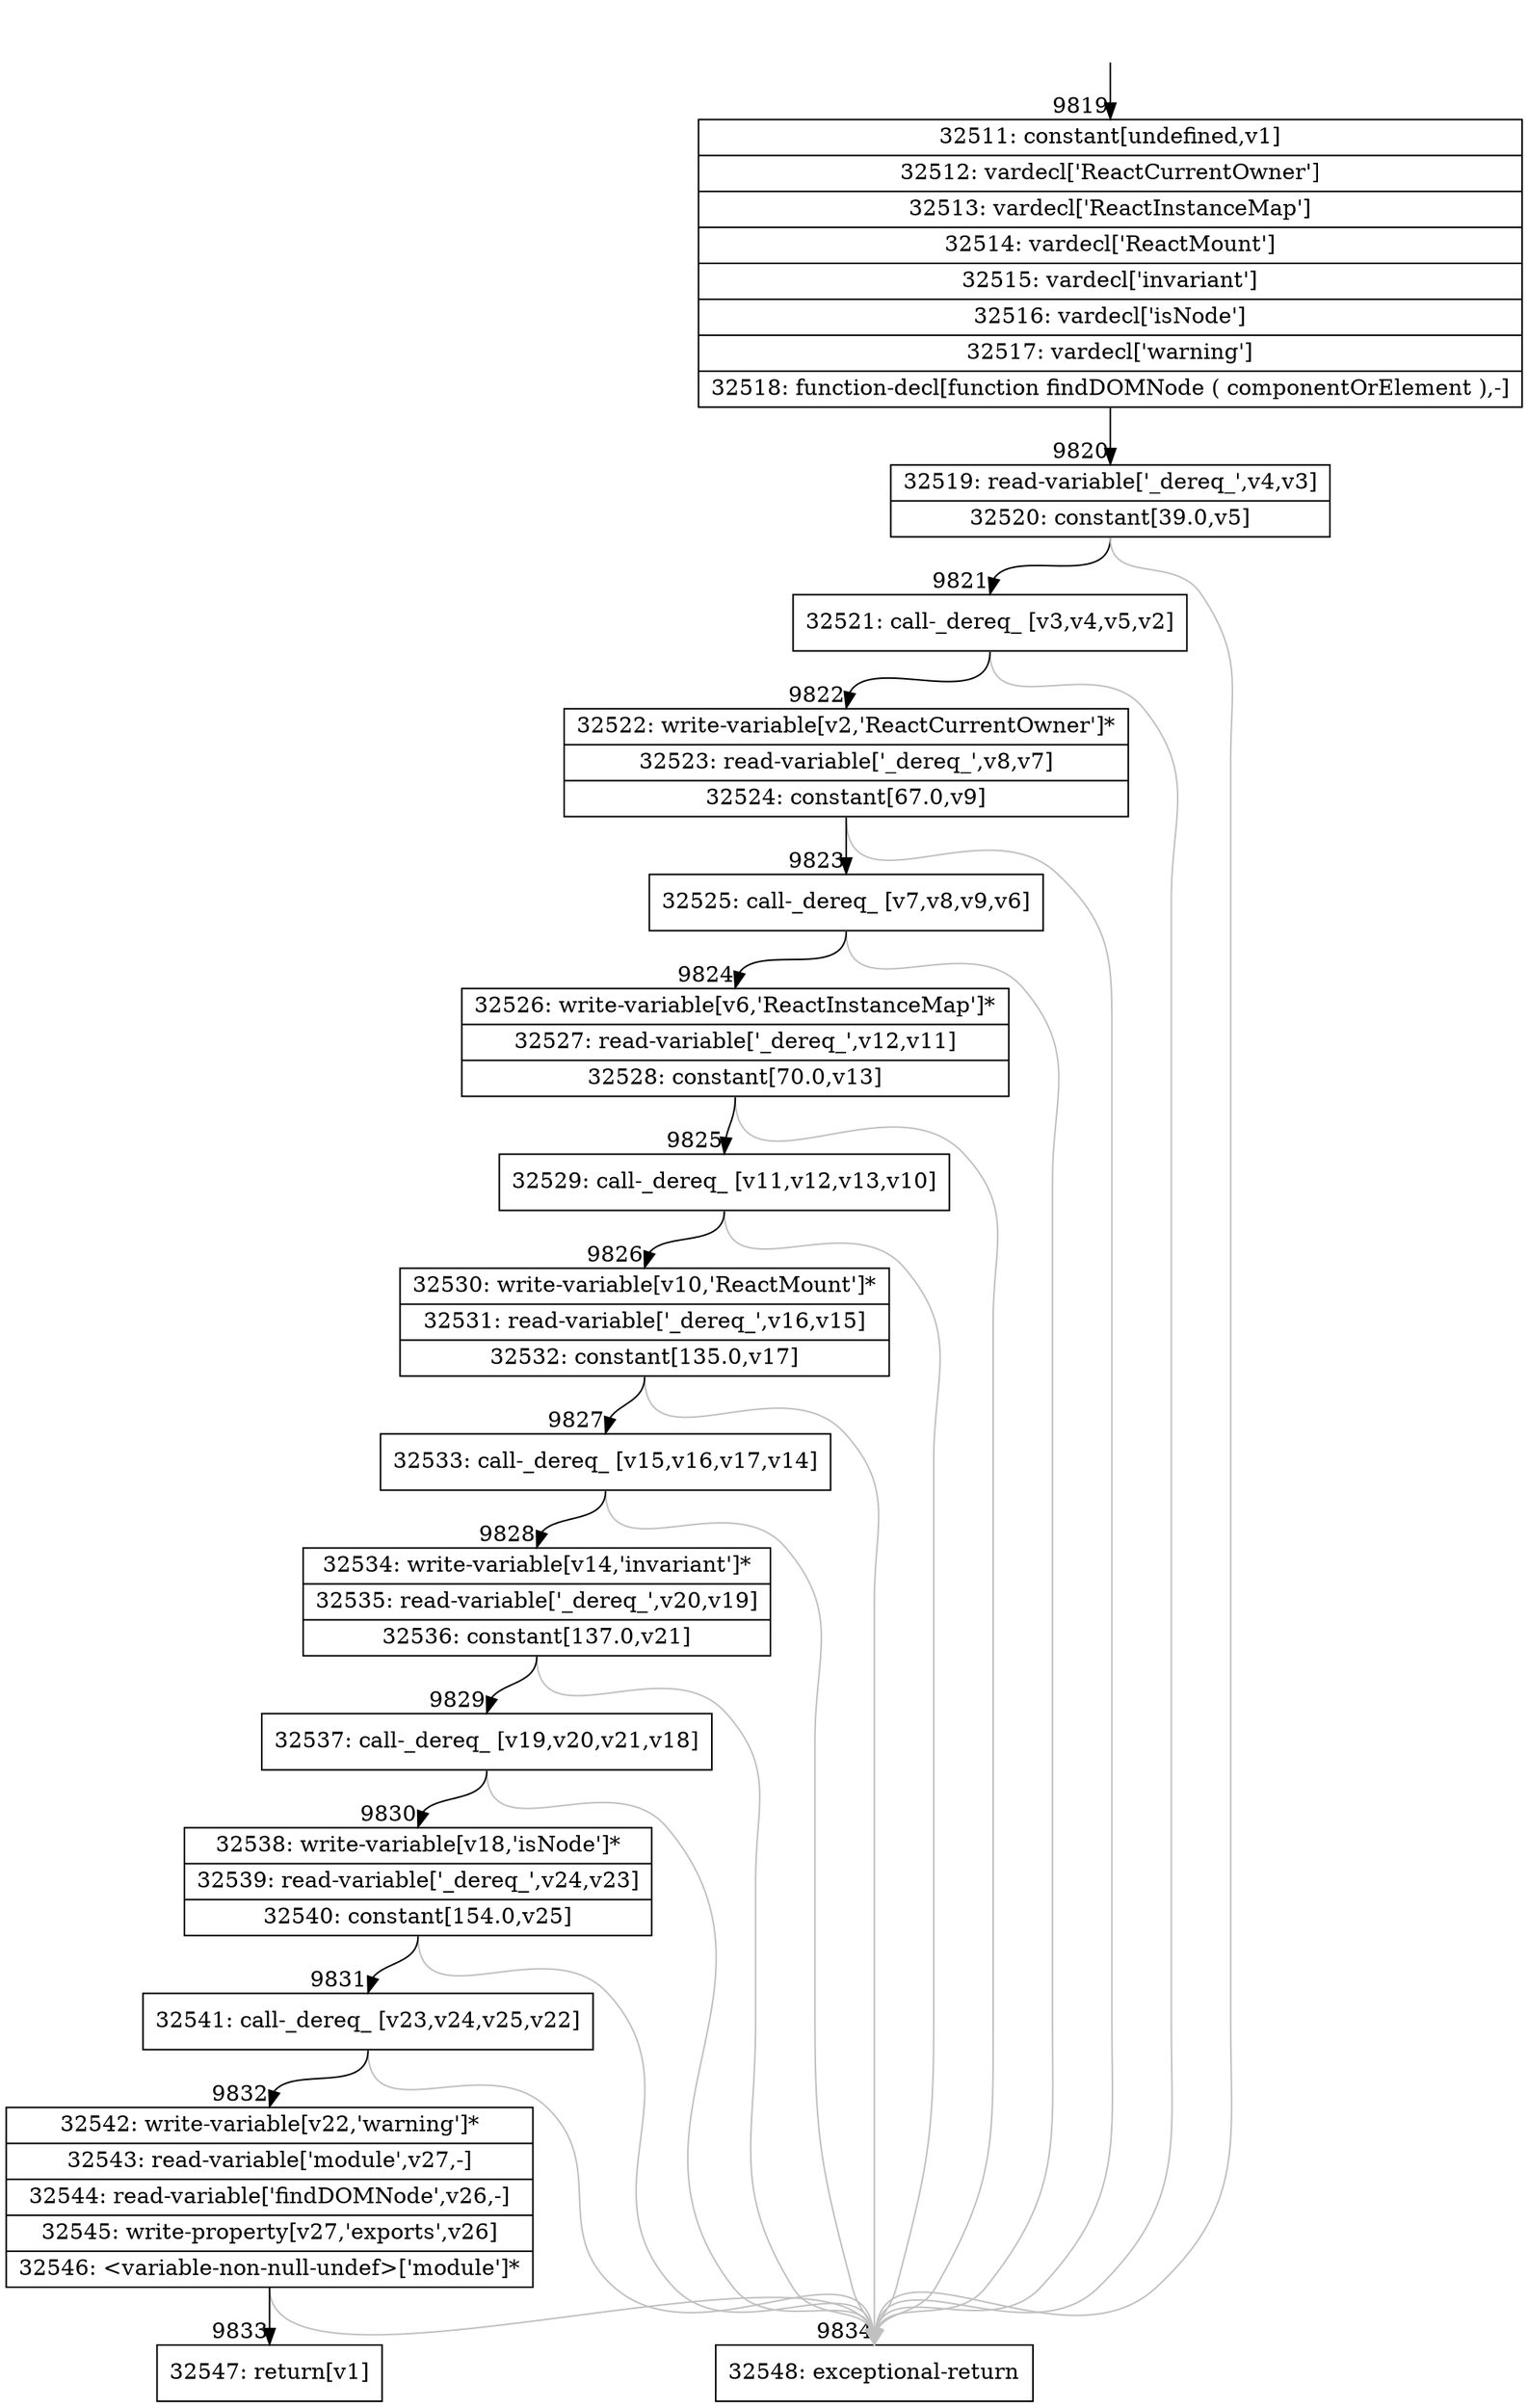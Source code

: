 digraph {
rankdir="TD"
BB_entry727[shape=none,label=""];
BB_entry727 -> BB9819 [tailport=s, headport=n, headlabel="    9819"]
BB9819 [shape=record label="{32511: constant[undefined,v1]|32512: vardecl['ReactCurrentOwner']|32513: vardecl['ReactInstanceMap']|32514: vardecl['ReactMount']|32515: vardecl['invariant']|32516: vardecl['isNode']|32517: vardecl['warning']|32518: function-decl[function findDOMNode ( componentOrElement ),-]}" ] 
BB9819 -> BB9820 [tailport=s, headport=n, headlabel="      9820"]
BB9820 [shape=record label="{32519: read-variable['_dereq_',v4,v3]|32520: constant[39.0,v5]}" ] 
BB9820 -> BB9821 [tailport=s, headport=n, headlabel="      9821"]
BB9820 -> BB9834 [tailport=s, headport=n, color=gray, headlabel="      9834"]
BB9821 [shape=record label="{32521: call-_dereq_ [v3,v4,v5,v2]}" ] 
BB9821 -> BB9822 [tailport=s, headport=n, headlabel="      9822"]
BB9821 -> BB9834 [tailport=s, headport=n, color=gray]
BB9822 [shape=record label="{32522: write-variable[v2,'ReactCurrentOwner']*|32523: read-variable['_dereq_',v8,v7]|32524: constant[67.0,v9]}" ] 
BB9822 -> BB9823 [tailport=s, headport=n, headlabel="      9823"]
BB9822 -> BB9834 [tailport=s, headport=n, color=gray]
BB9823 [shape=record label="{32525: call-_dereq_ [v7,v8,v9,v6]}" ] 
BB9823 -> BB9824 [tailport=s, headport=n, headlabel="      9824"]
BB9823 -> BB9834 [tailport=s, headport=n, color=gray]
BB9824 [shape=record label="{32526: write-variable[v6,'ReactInstanceMap']*|32527: read-variable['_dereq_',v12,v11]|32528: constant[70.0,v13]}" ] 
BB9824 -> BB9825 [tailport=s, headport=n, headlabel="      9825"]
BB9824 -> BB9834 [tailport=s, headport=n, color=gray]
BB9825 [shape=record label="{32529: call-_dereq_ [v11,v12,v13,v10]}" ] 
BB9825 -> BB9826 [tailport=s, headport=n, headlabel="      9826"]
BB9825 -> BB9834 [tailport=s, headport=n, color=gray]
BB9826 [shape=record label="{32530: write-variable[v10,'ReactMount']*|32531: read-variable['_dereq_',v16,v15]|32532: constant[135.0,v17]}" ] 
BB9826 -> BB9827 [tailport=s, headport=n, headlabel="      9827"]
BB9826 -> BB9834 [tailport=s, headport=n, color=gray]
BB9827 [shape=record label="{32533: call-_dereq_ [v15,v16,v17,v14]}" ] 
BB9827 -> BB9828 [tailport=s, headport=n, headlabel="      9828"]
BB9827 -> BB9834 [tailport=s, headport=n, color=gray]
BB9828 [shape=record label="{32534: write-variable[v14,'invariant']*|32535: read-variable['_dereq_',v20,v19]|32536: constant[137.0,v21]}" ] 
BB9828 -> BB9829 [tailport=s, headport=n, headlabel="      9829"]
BB9828 -> BB9834 [tailport=s, headport=n, color=gray]
BB9829 [shape=record label="{32537: call-_dereq_ [v19,v20,v21,v18]}" ] 
BB9829 -> BB9830 [tailport=s, headport=n, headlabel="      9830"]
BB9829 -> BB9834 [tailport=s, headport=n, color=gray]
BB9830 [shape=record label="{32538: write-variable[v18,'isNode']*|32539: read-variable['_dereq_',v24,v23]|32540: constant[154.0,v25]}" ] 
BB9830 -> BB9831 [tailport=s, headport=n, headlabel="      9831"]
BB9830 -> BB9834 [tailport=s, headport=n, color=gray]
BB9831 [shape=record label="{32541: call-_dereq_ [v23,v24,v25,v22]}" ] 
BB9831 -> BB9832 [tailport=s, headport=n, headlabel="      9832"]
BB9831 -> BB9834 [tailport=s, headport=n, color=gray]
BB9832 [shape=record label="{32542: write-variable[v22,'warning']*|32543: read-variable['module',v27,-]|32544: read-variable['findDOMNode',v26,-]|32545: write-property[v27,'exports',v26]|32546: \<variable-non-null-undef\>['module']*}" ] 
BB9832 -> BB9833 [tailport=s, headport=n, headlabel="      9833"]
BB9832 -> BB9834 [tailport=s, headport=n, color=gray]
BB9833 [shape=record label="{32547: return[v1]}" ] 
BB9834 [shape=record label="{32548: exceptional-return}" ] 
//#$~ 17452
}
